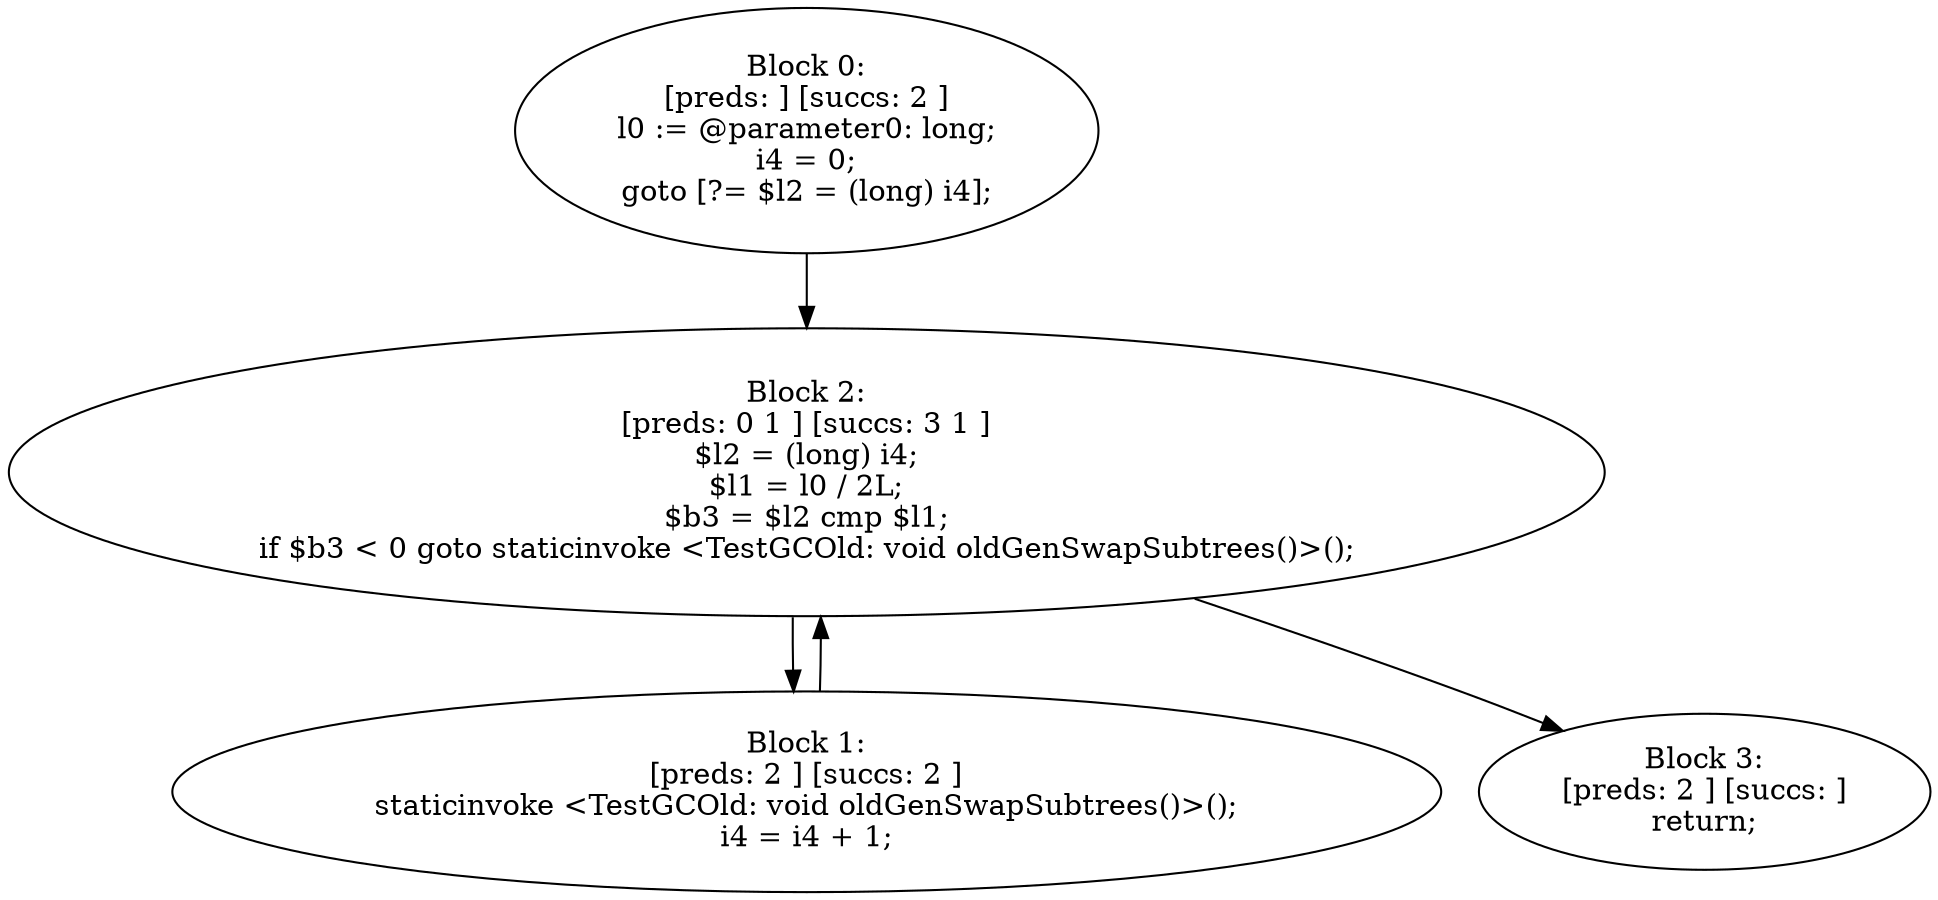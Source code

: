 digraph "unitGraph" {
    "Block 0:
[preds: ] [succs: 2 ]
l0 := @parameter0: long;
i4 = 0;
goto [?= $l2 = (long) i4];
"
    "Block 1:
[preds: 2 ] [succs: 2 ]
staticinvoke <TestGCOld: void oldGenSwapSubtrees()>();
i4 = i4 + 1;
"
    "Block 2:
[preds: 0 1 ] [succs: 3 1 ]
$l2 = (long) i4;
$l1 = l0 / 2L;
$b3 = $l2 cmp $l1;
if $b3 < 0 goto staticinvoke <TestGCOld: void oldGenSwapSubtrees()>();
"
    "Block 3:
[preds: 2 ] [succs: ]
return;
"
    "Block 0:
[preds: ] [succs: 2 ]
l0 := @parameter0: long;
i4 = 0;
goto [?= $l2 = (long) i4];
"->"Block 2:
[preds: 0 1 ] [succs: 3 1 ]
$l2 = (long) i4;
$l1 = l0 / 2L;
$b3 = $l2 cmp $l1;
if $b3 < 0 goto staticinvoke <TestGCOld: void oldGenSwapSubtrees()>();
";
    "Block 1:
[preds: 2 ] [succs: 2 ]
staticinvoke <TestGCOld: void oldGenSwapSubtrees()>();
i4 = i4 + 1;
"->"Block 2:
[preds: 0 1 ] [succs: 3 1 ]
$l2 = (long) i4;
$l1 = l0 / 2L;
$b3 = $l2 cmp $l1;
if $b3 < 0 goto staticinvoke <TestGCOld: void oldGenSwapSubtrees()>();
";
    "Block 2:
[preds: 0 1 ] [succs: 3 1 ]
$l2 = (long) i4;
$l1 = l0 / 2L;
$b3 = $l2 cmp $l1;
if $b3 < 0 goto staticinvoke <TestGCOld: void oldGenSwapSubtrees()>();
"->"Block 3:
[preds: 2 ] [succs: ]
return;
";
    "Block 2:
[preds: 0 1 ] [succs: 3 1 ]
$l2 = (long) i4;
$l1 = l0 / 2L;
$b3 = $l2 cmp $l1;
if $b3 < 0 goto staticinvoke <TestGCOld: void oldGenSwapSubtrees()>();
"->"Block 1:
[preds: 2 ] [succs: 2 ]
staticinvoke <TestGCOld: void oldGenSwapSubtrees()>();
i4 = i4 + 1;
";
}
